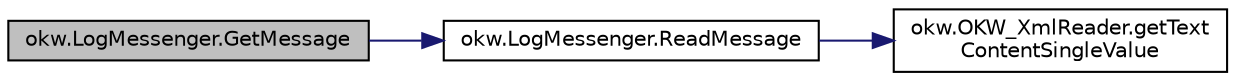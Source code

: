 digraph "okw.LogMessenger.GetMessage"
{
 // INTERACTIVE_SVG=YES
 // LATEX_PDF_SIZE
  edge [fontname="Helvetica",fontsize="10",labelfontname="Helvetica",labelfontsize="10"];
  node [fontname="Helvetica",fontsize="10",shape=record];
  rankdir="LR";
  Node1097 [label="okw.LogMessenger.GetMessage",height=0.2,width=0.4,color="black", fillcolor="grey75", style="filled", fontcolor="black",tooltip="Holt die Log-Meldung für MethodeNmae/Textkey und einem Parameter."];
  Node1097 -> Node1098 [color="midnightblue",fontsize="10",style="solid",fontname="Helvetica"];
  Node1098 [label="okw.LogMessenger.ReadMessage",height=0.2,width=0.4,color="black", fillcolor="white", style="filled",URL="$classokw_1_1_log_messenger.html#a530cd6ab82ec82a04206a2e976ec06e3",tooltip="Interne Kernfunktion holt die Log-Meldung mit Platzhaltern aus der XML-Datei."];
  Node1098 -> Node1099 [color="midnightblue",fontsize="10",style="solid",fontname="Helvetica"];
  Node1099 [label="okw.OKW_XmlReader.getText\lContentSingleValue",height=0.2,width=0.4,color="black", fillcolor="white", style="filled",URL="$classokw_1_1_o_k_w___xml_reader.html#ab920b5335a2e1429c14cc5f8e79f39eb",tooltip="Lies den TextContent eines Tag."];
}

